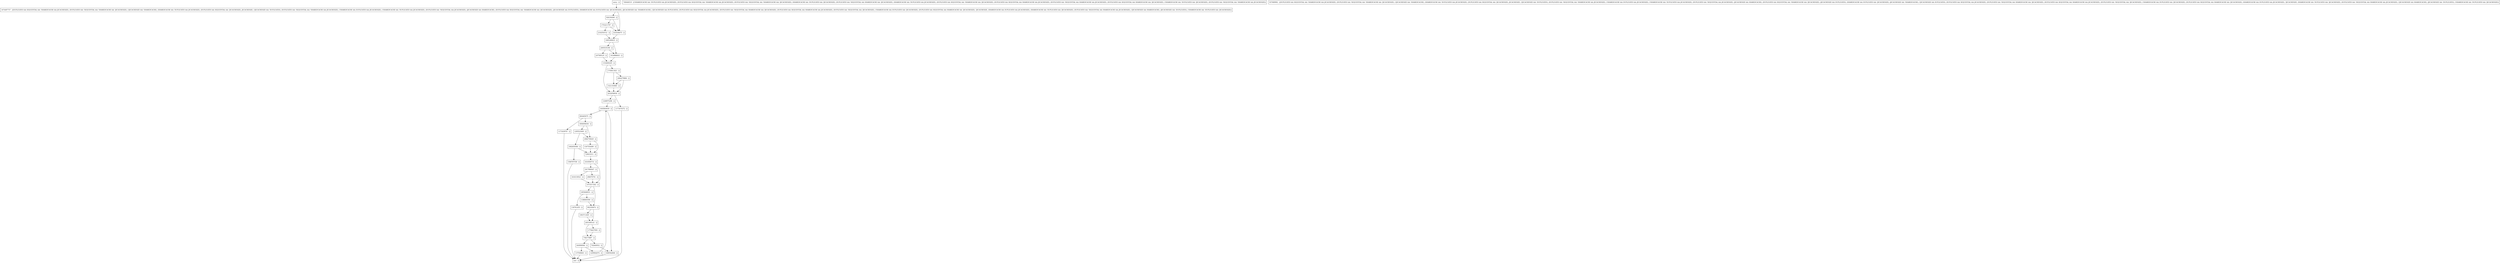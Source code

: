 digraph walkDatabaseTree {
node [shape=record];
1685369635 [label="1685369635 - []"];
1295523009 [label="1295523009 - []"];
1745811821 [label="1745811821 - []"];
992350874 [label="992350874 - []"];
1332600245 [label="1332600245 - []"];
1616130521 [label="1616130521 - []"];
1188065590 [label="1188065590 - []"];
926194490 [label="926194490 - []"];
1753211797 [label="1753211797 - []"];
1616500731 [label="1616500731 - []"];
444906940 [label="444906940 - []"];
1903711605 [label="1903711605 - []"];
entry [label="entry - []"];
exit [label="exit - []"];
2066750629 [label="2066750629 - []"];
1804094036 [label="1804094036 - []"];
1776627959 [label="1776627959 - []"];
804465075 [label="804465075 - []"];
130761455 [label="130761455 - []"];
702840932 [label="702840932 - []"];
729610311 [label="729610311 - []"];
2005535196 [label="2005535196 - []"];
1682650584 [label="1682650584 - []"];
749446519 [label="749446519 - [(!SHAREDCACHE && !DUPLICATES && JECACHESIZE), (DUPLICATES && SEQUENTIAL && !SHAREDCACHE && JECACHESIZE), (DUPLICATES && !SEQUENTIAL && !SHAREDCACHE && !JECACHESIZE), (SHAREDCACHE && !DUPLICATES && !JECACHESIZE), (DUPLICATES && !SEQUENTIAL && SHAREDCACHE && !JECACHESIZE), (SHAREDCACHE && !DUPLICATES && JECACHESIZE), (DUPLICATES && SEQUENTIAL && !SHAREDCACHE && !JECACHESIZE), (DUPLICATES && SEQUENTIAL && SHAREDCACHE && JECACHESIZE), (DUPLICATES && !SEQUENTIAL && SHAREDCACHE && JECACHESIZE), (DUPLICATES && SEQUENTIAL && SHAREDCACHE && !JECACHESIZE), (!SHAREDCACHE && !DUPLICATES && !JECACHESIZE), (DUPLICATES && !SEQUENTIAL && !SHAREDCACHE && JECACHESIZE)]"];
1674497757 [label="1674497757 - [(DUPLICATES && SEQUENTIAL && !SHAREDCACHE && JECACHESIZE), (DUPLICATES && !SEQUENTIAL && !SHAREDCACHE && !JECACHESIZE), (!JECACHESIZE && !SHAREDCACHE), (SHAREDCACHE && !DUPLICATES && JECACHESIZE), (DUPLICATES && SEQUENTIAL && !JECACHESIZE), JECACHESIZE, (!JECACHESIZE && !DUPLICATES), (DUPLICATES && !SEQUENTIAL && !SHAREDCACHE && JECACHESIZE), (!SHAREDCACHE && DUPLICATES && JECACHESIZE), (!SHAREDCACHE && !DUPLICATES && JECACHESIZE), (DUPLICATES && !SEQUENTIAL && JECACHESIZE), (JECACHESIZE && SHAREDCACHE), (DUPLICATES && SEQUENTIAL && !SHAREDCACHE && !JECACHESIZE), (JECACHESIZE && DUPLICATES), (SHAREDCACHE && DUPLICATES && !JECACHESIZE), (JECACHESIZE && !SHAREDCACHE), (!JECACHESIZE && DUPLICATES), (DUPLICATES && SEQUENTIAL && JECACHESIZE), (DUPLICATES && !SEQUENTIAL && SHAREDCACHE && !JECACHESIZE), (DUPLICATES && SEQUENTIAL && SHAREDCACHE && JECACHESIZE), (DUPLICATES && !SEQUENTIAL && !JECACHESIZE), (!SHAREDCACHE && DUPLICATES && !JECACHESIZE), (DUPLICATES && SEQUENTIAL && SHAREDCACHE && !JECACHESIZE), !JECACHESIZE, (SHAREDCACHE && DUPLICATES && JECACHESIZE), (SHAREDCACHE && !DUPLICATES && !JECACHESIZE), (DUPLICATES && !SEQUENTIAL && SHAREDCACHE && JECACHESIZE), (!JECACHESIZE && SHAREDCACHE), (JECACHESIZE && !DUPLICATES), (!SHAREDCACHE && !DUPLICATES && !JECACHESIZE)]"];
1072517262 [label="1072517262 - []"];
1248975296 [label="1248975296 - []"];
1568787558 [label="1568787558 - []"];
1173474372 [label="1173474372 - []"];
1347554489 [label="1347554489 - []"];
296070791 [label="296070791 - []"];
619166475 [label="619166475 - []"];
247569125 [label="247569125 - []"];
1817990047 [label="1817990047 - []"];
1645844939 [label="1645844939 - []"];
2032058936 [label="2032058936 - []"];
1855608551 [label="1855608551 - []"];
1680562846 [label="1680562846 - []"];
1521193965 [label="1521193965 - []"];
1173438767 [label="1173438767 - []"];
1209062674 [label="1209062674 - []"];
137508463 [label="137508463 - []"];
2102554721 [label="2102554721 - []"];
2064279884 [label="2064279884 - []"];
1618886643 [label="1618886643 - []"];
937689992 [label="937689992 - [(DUPLICATES && SEQUENTIAL && !SHAREDCACHE && JECACHESIZE), (DUPLICATES && !SEQUENTIAL && !SHAREDCACHE && !JECACHESIZE), (!JECACHESIZE && !SHAREDCACHE), (SHAREDCACHE && !DUPLICATES && JECACHESIZE), (DUPLICATES && SEQUENTIAL && !JECACHESIZE), JECACHESIZE, (!JECACHESIZE && !DUPLICATES), (DUPLICATES && !SEQUENTIAL && !SHAREDCACHE && JECACHESIZE), (!SHAREDCACHE && DUPLICATES && JECACHESIZE), (!SHAREDCACHE && !DUPLICATES && JECACHESIZE), (DUPLICATES && !SEQUENTIAL && JECACHESIZE), (JECACHESIZE && SHAREDCACHE), (DUPLICATES && SEQUENTIAL && !SHAREDCACHE && !JECACHESIZE), (JECACHESIZE && DUPLICATES), (SHAREDCACHE && DUPLICATES && !JECACHESIZE), (JECACHESIZE && !SHAREDCACHE), (!JECACHESIZE && DUPLICATES), (DUPLICATES && SEQUENTIAL && JECACHESIZE), (DUPLICATES && !SEQUENTIAL && SHAREDCACHE && !JECACHESIZE), (DUPLICATES && SEQUENTIAL && SHAREDCACHE && JECACHESIZE), (DUPLICATES && !SEQUENTIAL && !JECACHESIZE), (!SHAREDCACHE && DUPLICATES && !JECACHESIZE), (DUPLICATES && SEQUENTIAL && SHAREDCACHE && !JECACHESIZE), (SHAREDCACHE && DUPLICATES && JECACHESIZE), !JECACHESIZE, (SHAREDCACHE && !DUPLICATES && !JECACHESIZE), (DUPLICATES && !SEQUENTIAL && SHAREDCACHE && JECACHESIZE), (!JECACHESIZE && SHAREDCACHE), (JECACHESIZE && !DUPLICATES), (!SHAREDCACHE && !DUPLICATES && !JECACHESIZE)]"];
2051095141 [label="2051095141 - []"];
746175887 [label="746175887 - []"];
entry;
exit;
1685369635 -> 1618886643;
1685369635 -> 2005535196;
1295523009 -> 2066750629;
1295523009 -> 1682650584;
1745811821 -> 2064279884;
1745811821 -> 1521193965;
992350874 -> 1903711605;
992350874 -> 2051095141;
1332600245 -> 1745811821;
1332600245 -> 2032058936;
1616130521 -> 1072517262;
1188065590 -> 992350874;
926194490 -> 619166475;
926194490 -> 1753211797;
1753211797 -> 619166475;
1753211797 -> 2102554721;
1616500731 -> 1817990047;
1616500731 -> 1072517262;
444906940 -> 1209062674;
444906940 -> 137508463;
1903711605 -> 2051095141;
entry -> 1674497757;
2066750629 -> 729610311;
2066750629 -> 1347554489;
1804094036 -> 2066750629;
1804094036 -> 1295523009;
1776627959 -> 746175887;
804465075 -> 1173438767;
804465075 -> 1804094036;
130761455 -> exit;
702840932 -> 1680562846;
729610311 -> 1616500731;
2005535196 -> 247569125;
2005535196 -> 1618886643;
1682650584 -> 1568787558;
1682650584 -> 729610311;
1674497757 -> 619166475;
1674497757 -> 926194490;
1072517262 -> 992350874;
1072517262 -> 1855608551;
1248975296 -> 1645844939;
1568787558 -> exit;
1173474372 -> exit;
1347554489 -> 729610311;
296070791 -> 1072517262;
619166475 -> 1685369635;
247569125 -> 1332600245;
1817990047 -> 296070791;
1817990047 -> 1616130521;
1645844939 -> 804465075;
1645844939 -> 1680562846;
2032058936 -> 1248975296;
2032058936 -> 1173474372;
1855608551 -> 130761455;
1855608551 -> 1188065590;
1680562846 -> exit;
1521193965 -> 2032058936;
1173438767 -> exit;
1209062674 -> 1645844939;
137508463 -> exit;
2102554721 -> 1685369635;
2064279884 -> 2032058936;
2064279884 -> 1521193965;
1618886643 -> 1332600245;
2051095141 -> 1776627959;
2051095141 -> 746175887;
746175887 -> 444906940;
746175887 -> 702840932;
}
